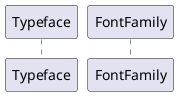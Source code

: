 '










'

















@startuml
autonumber

participant Typeface
participant FontFamily

@enduml
